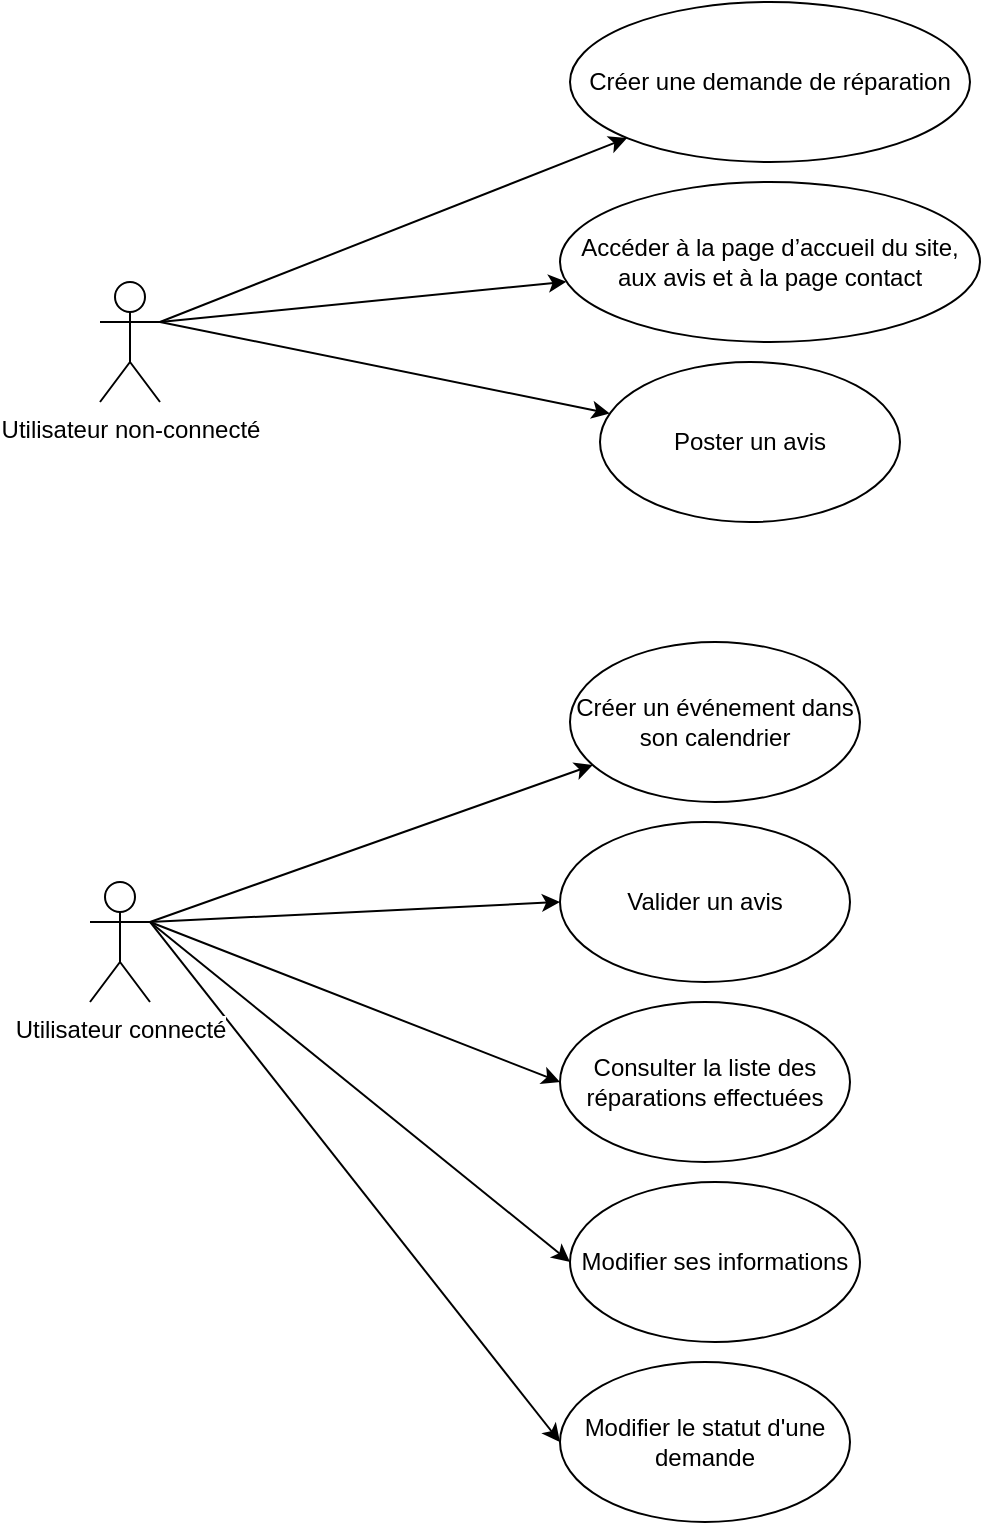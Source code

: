 <mxfile version="10.6.7" type="device"><diagram id="8E_nh-2_A5rw6JzZJt2c" name="Page-1"><mxGraphModel dx="754" dy="740" grid="1" gridSize="10" guides="1" tooltips="1" connect="1" arrows="1" fold="1" page="1" pageScale="1" pageWidth="827" pageHeight="1169" math="0" shadow="0"><root><mxCell id="0"/><mxCell id="1" parent="0"/><mxCell id="jdvY_xuWl4miLt9QUg9g-27" style="edgeStyle=none;rounded=0;orthogonalLoop=1;jettySize=auto;html=1;exitX=1;exitY=0.333;exitDx=0;exitDy=0;exitPerimeter=0;" parent="1" source="jdvY_xuWl4miLt9QUg9g-1" target="jdvY_xuWl4miLt9QUg9g-19" edge="1"><mxGeometry relative="1" as="geometry"/></mxCell><mxCell id="jdvY_xuWl4miLt9QUg9g-28" style="edgeStyle=none;rounded=0;orthogonalLoop=1;jettySize=auto;html=1;exitX=1;exitY=0.333;exitDx=0;exitDy=0;exitPerimeter=0;entryX=0;entryY=0.5;entryDx=0;entryDy=0;" parent="1" source="jdvY_xuWl4miLt9QUg9g-1" target="jdvY_xuWl4miLt9QUg9g-22" edge="1"><mxGeometry relative="1" as="geometry"/></mxCell><mxCell id="jdvY_xuWl4miLt9QUg9g-29" style="edgeStyle=none;rounded=0;orthogonalLoop=1;jettySize=auto;html=1;exitX=1;exitY=0.333;exitDx=0;exitDy=0;exitPerimeter=0;entryX=0;entryY=0.5;entryDx=0;entryDy=0;" parent="1" source="jdvY_xuWl4miLt9QUg9g-1" target="jdvY_xuWl4miLt9QUg9g-23" edge="1"><mxGeometry relative="1" as="geometry"/></mxCell><mxCell id="jdvY_xuWl4miLt9QUg9g-30" style="edgeStyle=none;rounded=0;orthogonalLoop=1;jettySize=auto;html=1;exitX=1;exitY=0.333;exitDx=0;exitDy=0;exitPerimeter=0;entryX=0;entryY=0.5;entryDx=0;entryDy=0;" parent="1" source="jdvY_xuWl4miLt9QUg9g-1" target="jdvY_xuWl4miLt9QUg9g-24" edge="1"><mxGeometry relative="1" as="geometry"/></mxCell><mxCell id="jdvY_xuWl4miLt9QUg9g-31" style="edgeStyle=none;rounded=0;orthogonalLoop=1;jettySize=auto;html=1;exitX=1;exitY=0.333;exitDx=0;exitDy=0;exitPerimeter=0;entryX=0;entryY=0.5;entryDx=0;entryDy=0;" parent="1" source="jdvY_xuWl4miLt9QUg9g-1" target="jdvY_xuWl4miLt9QUg9g-26" edge="1"><mxGeometry relative="1" as="geometry"/></mxCell><mxCell id="jdvY_xuWl4miLt9QUg9g-1" value="Utilisateur connecté" style="shape=umlActor;verticalLabelPosition=bottom;labelBackgroundColor=#ffffff;verticalAlign=top;html=1;outlineConnect=0;" parent="1" vertex="1"><mxGeometry x="145" y="450" width="30" height="60" as="geometry"/></mxCell><mxCell id="jdvY_xuWl4miLt9QUg9g-6" value="Créer une demande de réparation" style="ellipse;whiteSpace=wrap;html=1;" parent="1" vertex="1"><mxGeometry x="385" y="10" width="200" height="80" as="geometry"/></mxCell><mxCell id="jdvY_xuWl4miLt9QUg9g-14" style="rounded=0;orthogonalLoop=1;jettySize=auto;html=1;exitX=1;exitY=0.333;exitDx=0;exitDy=0;exitPerimeter=0;" parent="1" source="jdvY_xuWl4miLt9QUg9g-11" target="jdvY_xuWl4miLt9QUg9g-6" edge="1"><mxGeometry relative="1" as="geometry"/></mxCell><mxCell id="jdvY_xuWl4miLt9QUg9g-16" style="rounded=0;orthogonalLoop=1;jettySize=auto;html=1;exitX=1;exitY=0.333;exitDx=0;exitDy=0;exitPerimeter=0;" parent="1" source="jdvY_xuWl4miLt9QUg9g-11" target="jdvY_xuWl4miLt9QUg9g-15" edge="1"><mxGeometry relative="1" as="geometry"/></mxCell><mxCell id="jdvY_xuWl4miLt9QUg9g-21" style="edgeStyle=none;rounded=0;orthogonalLoop=1;jettySize=auto;html=1;exitX=1;exitY=0.333;exitDx=0;exitDy=0;exitPerimeter=0;" parent="1" source="jdvY_xuWl4miLt9QUg9g-11" target="jdvY_xuWl4miLt9QUg9g-20" edge="1"><mxGeometry relative="1" as="geometry"/></mxCell><mxCell id="jdvY_xuWl4miLt9QUg9g-11" value="Utilisateur non-connecté" style="shape=umlActor;verticalLabelPosition=bottom;labelBackgroundColor=#ffffff;verticalAlign=top;html=1;outlineConnect=0;" parent="1" vertex="1"><mxGeometry x="150" y="150" width="30" height="60" as="geometry"/></mxCell><mxCell id="jdvY_xuWl4miLt9QUg9g-15" value="Poster un avis" style="ellipse;whiteSpace=wrap;html=1;" parent="1" vertex="1"><mxGeometry x="400" y="190" width="150" height="80" as="geometry"/></mxCell><mxCell id="jdvY_xuWl4miLt9QUg9g-19" value="Créer un événement dans son calendrier" style="ellipse;whiteSpace=wrap;html=1;" parent="1" vertex="1"><mxGeometry x="385" y="330" width="145" height="80" as="geometry"/></mxCell><mxCell id="jdvY_xuWl4miLt9QUg9g-20" value="Accéder à la page d’accueil du site, aux avis et à la page contact" style="ellipse;whiteSpace=wrap;html=1;" parent="1" vertex="1"><mxGeometry x="380" y="100" width="210" height="80" as="geometry"/></mxCell><mxCell id="jdvY_xuWl4miLt9QUg9g-22" value="Valider un avis" style="ellipse;whiteSpace=wrap;html=1;" parent="1" vertex="1"><mxGeometry x="380" y="420" width="145" height="80" as="geometry"/></mxCell><mxCell id="jdvY_xuWl4miLt9QUg9g-23" value="Consulter la liste des réparations effectuées" style="ellipse;whiteSpace=wrap;html=1;" parent="1" vertex="1"><mxGeometry x="380" y="510" width="145" height="80" as="geometry"/></mxCell><mxCell id="jdvY_xuWl4miLt9QUg9g-24" value="Modifier ses informations" style="ellipse;whiteSpace=wrap;html=1;" parent="1" vertex="1"><mxGeometry x="385" y="600" width="145" height="80" as="geometry"/></mxCell><mxCell id="jdvY_xuWl4miLt9QUg9g-26" value="Modifier le statut d'une demande" style="ellipse;whiteSpace=wrap;html=1;" parent="1" vertex="1"><mxGeometry x="380" y="690" width="145" height="80" as="geometry"/></mxCell></root></mxGraphModel></diagram></mxfile>